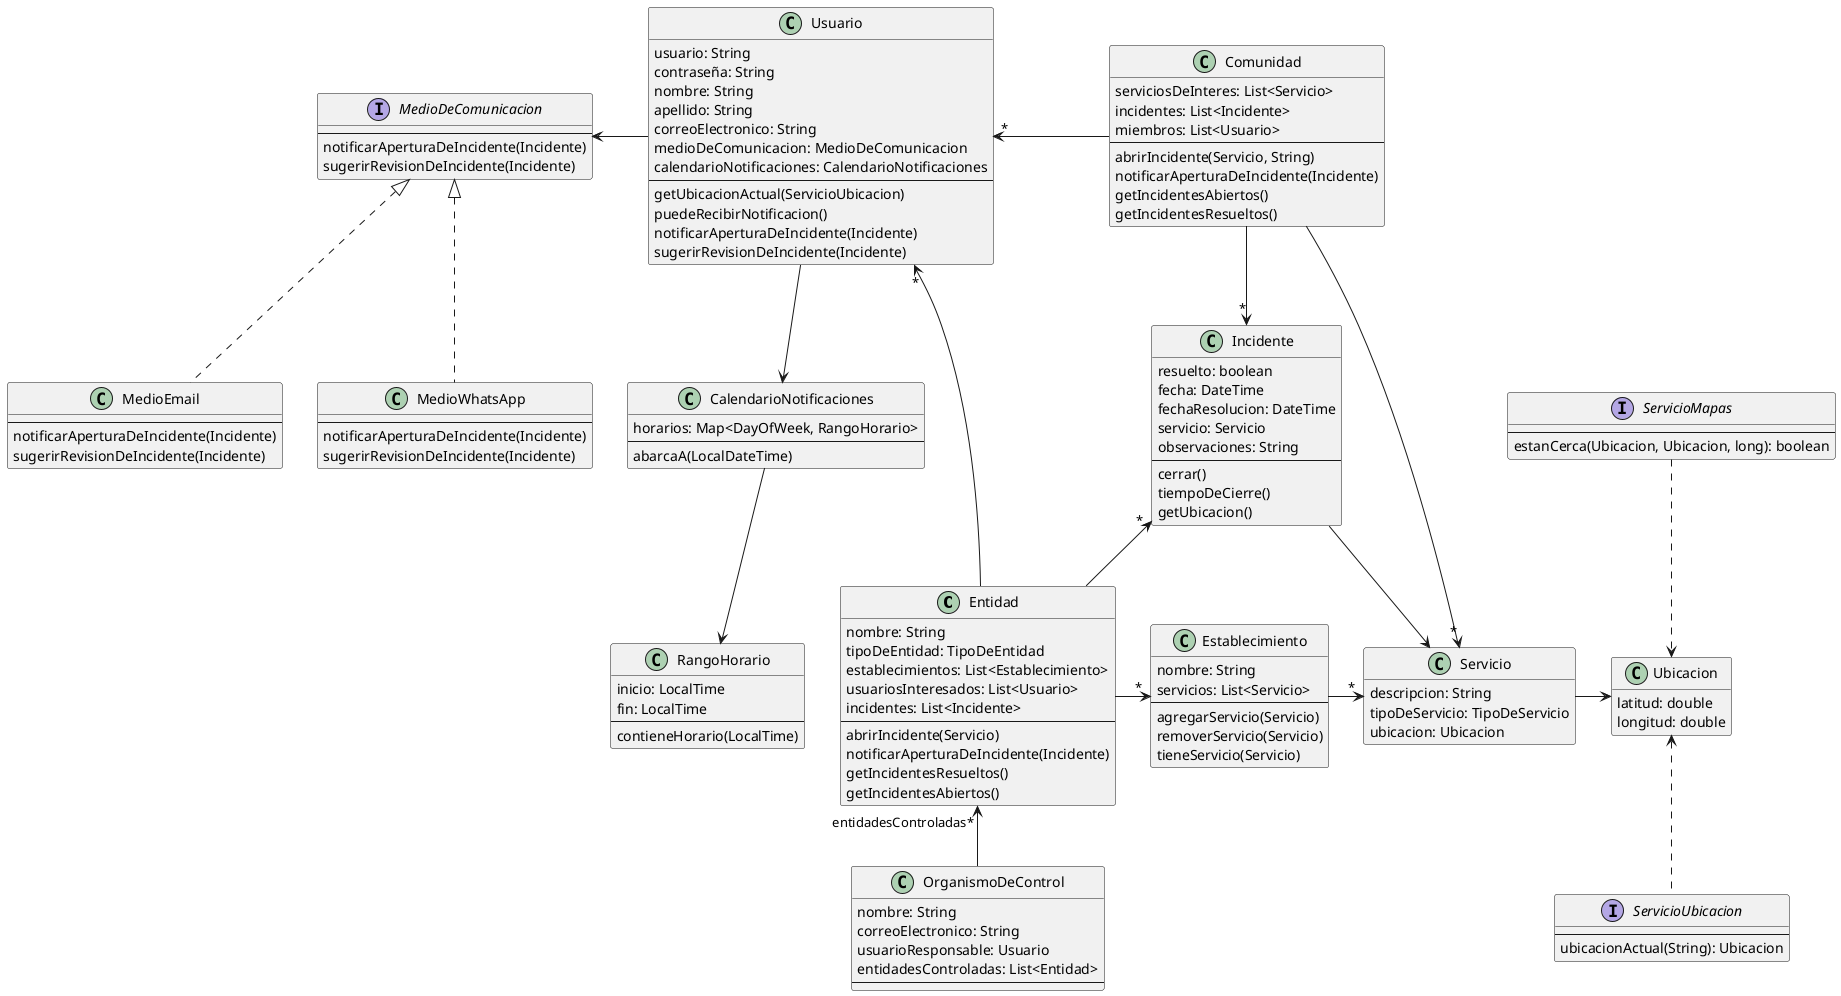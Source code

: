 @startuml TPA3-Clases

hide empty members

' Supermercado, Centro Comunal, Banco, ...
class Entidad {
  nombre: String
  tipoDeEntidad: TipoDeEntidad
  establecimientos: List<Establecimiento>
  usuariosInteresados: List<Usuario>
  incidentes: List<Incidente>
  --
  abrirIncidente(Servicio)
  notificarAperturaDeIncidente(Incidente)
  getIncidentesResueltos()
  getIncidentesAbiertos()
}

Entidad -r->"*" Establecimiento
Entidad -l->"*" Usuario
Entidad -u->"*" Incidente

' Sucursal, Estacion, ...
class Establecimiento {
  nombre: String
  servicios: List<Servicio>
  --
  agregarServicio(Servicio)
  removerServicio(Servicio)
  tieneServicio(Servicio)
}

Establecimiento ->"*" Servicio

class Servicio {
  descripcion: String
  tipoDeServicio: TipoDeServicio
  ubicacion: Ubicacion
}

Servicio -> Ubicacion

class Usuario {
  usuario: String
  contraseña: String
  nombre: String
  apellido: String
  correoElectronico: String
  medioDeComunicacion: MedioDeComunicacion
  calendarioNotificaciones: CalendarioNotificaciones
  --
  getUbicacionActual(ServicioUbicacion)
  puedeRecibirNotificacion()
  notificarAperturaDeIncidente(Incidente)
  sugerirRevisionDeIncidente(Incidente)
}

Usuario -l-> MedioDeComunicacion
Usuario -d-> CalendarioNotificaciones

class CalendarioNotificaciones {
  horarios: Map<DayOfWeek, RangoHorario>
  --
  abarcaA(LocalDateTime)
}

CalendarioNotificaciones -d-> RangoHorario

class RangoHorario {
  inicio: LocalTime
  fin: LocalTime
  --
  contieneHorario(LocalTime)
}

interface MedioDeComunicacion {
  --
  notificarAperturaDeIncidente(Incidente)
  sugerirRevisionDeIncidente(Incidente)
}

class MedioWhatsApp implements MedioDeComunicacion {
  --
  notificarAperturaDeIncidente(Incidente)
  sugerirRevisionDeIncidente(Incidente)
}

class MedioEmail implements MedioDeComunicacion {
  --
  notificarAperturaDeIncidente(Incidente)
  sugerirRevisionDeIncidente(Incidente)
}

class Comunidad {
  serviciosDeInteres: List<Servicio>
  incidentes: List<Incidente>
  miembros: List<Usuario>
  --
  abrirIncidente(Servicio, String)
  notificarAperturaDeIncidente(Incidente)
  getIncidentesAbiertos()
  getIncidentesResueltos()
}

Comunidad ->"*" Servicio
Comunidad -d->"*" Incidente
Comunidad -l->"*" Usuario

class Incidente {
  resuelto: boolean
  fecha: DateTime
  fechaResolucion: DateTime
  servicio: Servicio
  observaciones: String
  --
  cerrar()
  tiempoDeCierre()
  getUbicacion()
}

Incidente -> Servicio

class Ubicacion {
  latitud: double
  longitud: double
}

ServicioMapas ..> Ubicacion
ServicioUbicacion .u.> Ubicacion

interface ServicioMapas {
  --
  estanCerca(Ubicacion, Ubicacion, long): boolean
}

interface ServicioUbicacion {
  --
  ubicacionActual(String): Ubicacion
}

class OrganismoDeControl {
  nombre: String
  correoElectronico: String
  usuarioResponsable: Usuario
  entidadesControladas: List<Entidad>
  --
}

OrganismoDeControl -u->"entidadesControladas*" Entidad

/'

enum TipoDeServicio {
  ESCALERAS_MECANICAS
  ASCENSORES
  BAÑOS
}

Servicio -> TipoDeServicio

enum TipoDeEntidad {
  SUBTERRANEO
  FERROCARRIL
  SUPERMERADO
  BANCO
}

Entidad -> TipoDeEntidad

'/

@enduml